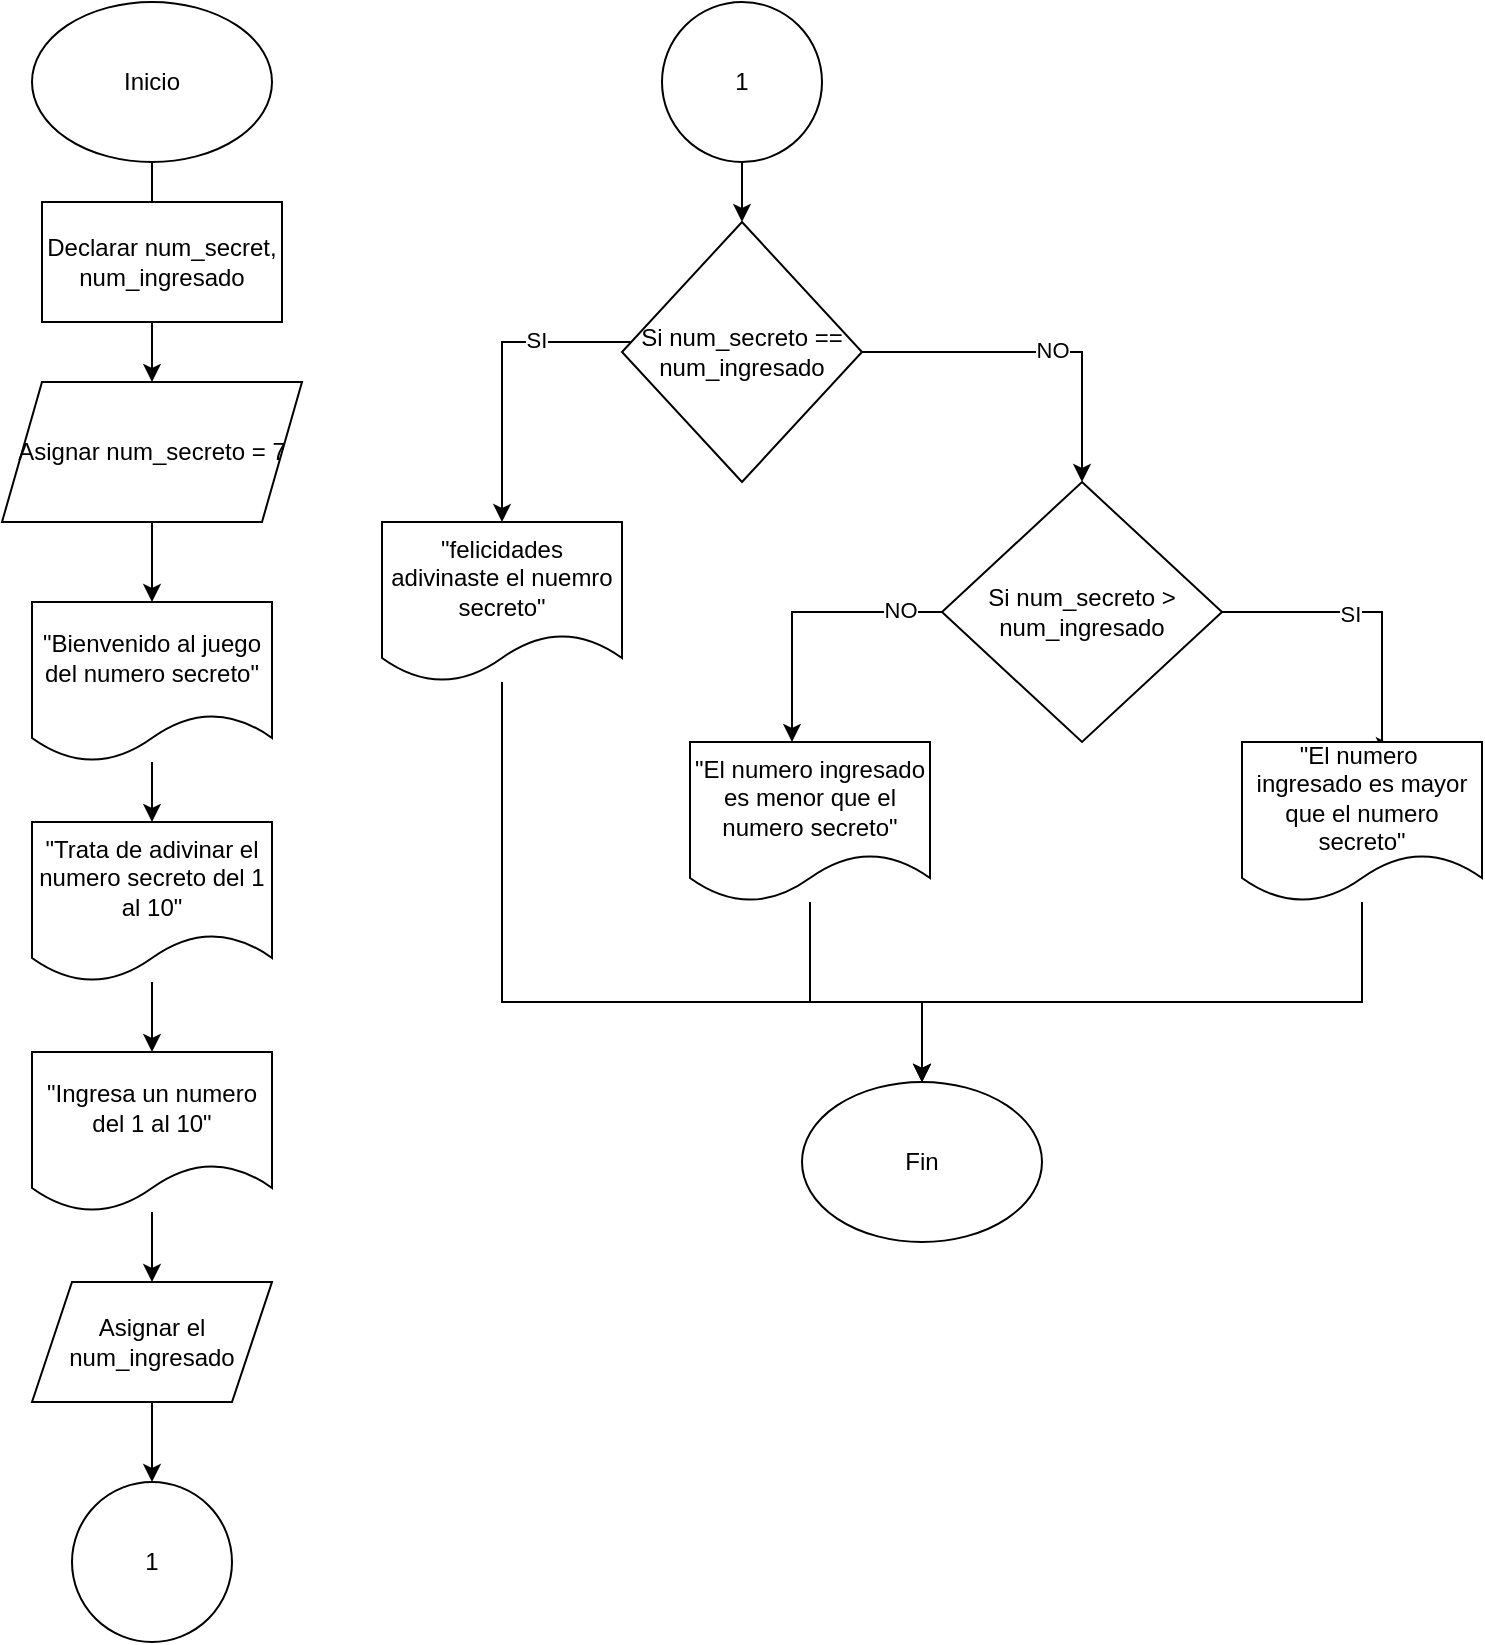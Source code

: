 <mxfile version="20.2.7" type="github">
  <diagram id="Y6V-qRkkfWEcnYsIu3VQ" name="Página-1">
    <mxGraphModel dx="1422" dy="794" grid="1" gridSize="10" guides="1" tooltips="1" connect="1" arrows="1" fold="1" page="1" pageScale="1" pageWidth="827" pageHeight="1169" math="0" shadow="0">
      <root>
        <mxCell id="0" />
        <mxCell id="1" parent="0" />
        <mxCell id="iTkqzDuuhyXPeDko3WbO-4" value="" style="edgeStyle=orthogonalEdgeStyle;rounded=0;orthogonalLoop=1;jettySize=auto;html=1;" parent="1" source="iTkqzDuuhyXPeDko3WbO-1" target="iTkqzDuuhyXPeDko3WbO-3" edge="1">
          <mxGeometry relative="1" as="geometry" />
        </mxCell>
        <mxCell id="iTkqzDuuhyXPeDko3WbO-1" value="Inicio" style="ellipse;whiteSpace=wrap;html=1;" parent="1" vertex="1">
          <mxGeometry x="85" y="20" width="120" height="80" as="geometry" />
        </mxCell>
        <mxCell id="iTkqzDuuhyXPeDko3WbO-2" value="Declarar num_secret, num_ingresado" style="rounded=0;whiteSpace=wrap;html=1;" parent="1" vertex="1">
          <mxGeometry x="90" y="120" width="120" height="60" as="geometry" />
        </mxCell>
        <mxCell id="iTkqzDuuhyXPeDko3WbO-8" value="" style="edgeStyle=orthogonalEdgeStyle;rounded=0;orthogonalLoop=1;jettySize=auto;html=1;" parent="1" source="iTkqzDuuhyXPeDko3WbO-3" target="iTkqzDuuhyXPeDko3WbO-5" edge="1">
          <mxGeometry relative="1" as="geometry" />
        </mxCell>
        <mxCell id="iTkqzDuuhyXPeDko3WbO-3" value="Asignar num_secreto = 7" style="shape=parallelogram;perimeter=parallelogramPerimeter;whiteSpace=wrap;html=1;fixedSize=1;" parent="1" vertex="1">
          <mxGeometry x="70" y="210" width="150" height="70" as="geometry" />
        </mxCell>
        <mxCell id="iTkqzDuuhyXPeDko3WbO-9" value="" style="edgeStyle=orthogonalEdgeStyle;rounded=0;orthogonalLoop=1;jettySize=auto;html=1;" parent="1" source="iTkqzDuuhyXPeDko3WbO-5" target="iTkqzDuuhyXPeDko3WbO-6" edge="1">
          <mxGeometry relative="1" as="geometry" />
        </mxCell>
        <mxCell id="iTkqzDuuhyXPeDko3WbO-5" value="&quot;Bienvenido al juego del numero secreto&quot;" style="shape=document;whiteSpace=wrap;html=1;boundedLbl=1;" parent="1" vertex="1">
          <mxGeometry x="85" y="320" width="120" height="80" as="geometry" />
        </mxCell>
        <mxCell id="iTkqzDuuhyXPeDko3WbO-10" value="" style="edgeStyle=orthogonalEdgeStyle;rounded=0;orthogonalLoop=1;jettySize=auto;html=1;" parent="1" source="iTkqzDuuhyXPeDko3WbO-6" target="iTkqzDuuhyXPeDko3WbO-7" edge="1">
          <mxGeometry relative="1" as="geometry" />
        </mxCell>
        <mxCell id="iTkqzDuuhyXPeDko3WbO-6" value="&quot;Trata de adivinar el numero secreto del 1 al 10&quot;" style="shape=document;whiteSpace=wrap;html=1;boundedLbl=1;" parent="1" vertex="1">
          <mxGeometry x="85" y="430" width="120" height="80" as="geometry" />
        </mxCell>
        <mxCell id="iTkqzDuuhyXPeDko3WbO-12" value="" style="edgeStyle=orthogonalEdgeStyle;rounded=0;orthogonalLoop=1;jettySize=auto;html=1;" parent="1" source="iTkqzDuuhyXPeDko3WbO-7" target="iTkqzDuuhyXPeDko3WbO-11" edge="1">
          <mxGeometry relative="1" as="geometry" />
        </mxCell>
        <mxCell id="iTkqzDuuhyXPeDko3WbO-7" value="&quot;Ingresa un numero del 1 al 10&quot;" style="shape=document;whiteSpace=wrap;html=1;boundedLbl=1;" parent="1" vertex="1">
          <mxGeometry x="85" y="545" width="120" height="80" as="geometry" />
        </mxCell>
        <mxCell id="iTkqzDuuhyXPeDko3WbO-14" value="" style="edgeStyle=orthogonalEdgeStyle;rounded=0;orthogonalLoop=1;jettySize=auto;html=1;" parent="1" source="iTkqzDuuhyXPeDko3WbO-11" target="iTkqzDuuhyXPeDko3WbO-13" edge="1">
          <mxGeometry relative="1" as="geometry" />
        </mxCell>
        <mxCell id="iTkqzDuuhyXPeDko3WbO-11" value="Asignar el num_ingresado" style="shape=parallelogram;perimeter=parallelogramPerimeter;whiteSpace=wrap;html=1;fixedSize=1;" parent="1" vertex="1">
          <mxGeometry x="85" y="660" width="120" height="60" as="geometry" />
        </mxCell>
        <mxCell id="iTkqzDuuhyXPeDko3WbO-13" value="1" style="ellipse;whiteSpace=wrap;html=1;aspect=fixed;" parent="1" vertex="1">
          <mxGeometry x="105" y="760" width="80" height="80" as="geometry" />
        </mxCell>
        <mxCell id="iTkqzDuuhyXPeDko3WbO-17" value="" style="edgeStyle=orthogonalEdgeStyle;rounded=0;orthogonalLoop=1;jettySize=auto;html=1;" parent="1" source="iTkqzDuuhyXPeDko3WbO-15" target="iTkqzDuuhyXPeDko3WbO-16" edge="1">
          <mxGeometry relative="1" as="geometry" />
        </mxCell>
        <mxCell id="iTkqzDuuhyXPeDko3WbO-15" value="1" style="ellipse;whiteSpace=wrap;html=1;aspect=fixed;" parent="1" vertex="1">
          <mxGeometry x="400" y="20" width="80" height="80" as="geometry" />
        </mxCell>
        <mxCell id="iTkqzDuuhyXPeDko3WbO-19" style="edgeStyle=orthogonalEdgeStyle;rounded=0;orthogonalLoop=1;jettySize=auto;html=1;entryX=0.5;entryY=0;entryDx=0;entryDy=0;" parent="1" source="iTkqzDuuhyXPeDko3WbO-16" target="iTkqzDuuhyXPeDko3WbO-18" edge="1">
          <mxGeometry relative="1" as="geometry">
            <Array as="points">
              <mxPoint x="320" y="190" />
            </Array>
          </mxGeometry>
        </mxCell>
        <mxCell id="iTkqzDuuhyXPeDko3WbO-27" value="SI" style="edgeLabel;html=1;align=center;verticalAlign=middle;resizable=0;points=[];" parent="iTkqzDuuhyXPeDko3WbO-19" vertex="1" connectable="0">
          <mxGeometry x="-0.384" y="-1" relative="1" as="geometry">
            <mxPoint as="offset" />
          </mxGeometry>
        </mxCell>
        <mxCell id="iTkqzDuuhyXPeDko3WbO-21" style="edgeStyle=orthogonalEdgeStyle;rounded=0;orthogonalLoop=1;jettySize=auto;html=1;entryX=0.5;entryY=0;entryDx=0;entryDy=0;" parent="1" source="iTkqzDuuhyXPeDko3WbO-16" target="iTkqzDuuhyXPeDko3WbO-20" edge="1">
          <mxGeometry relative="1" as="geometry" />
        </mxCell>
        <mxCell id="iTkqzDuuhyXPeDko3WbO-26" value="NO" style="edgeLabel;html=1;align=center;verticalAlign=middle;resizable=0;points=[];" parent="iTkqzDuuhyXPeDko3WbO-21" vertex="1" connectable="0">
          <mxGeometry x="0.086" y="1" relative="1" as="geometry">
            <mxPoint as="offset" />
          </mxGeometry>
        </mxCell>
        <mxCell id="iTkqzDuuhyXPeDko3WbO-16" value="Si num_secreto == num_ingresado" style="rhombus;whiteSpace=wrap;html=1;" parent="1" vertex="1">
          <mxGeometry x="380" y="130" width="120" height="130" as="geometry" />
        </mxCell>
        <mxCell id="iTkqzDuuhyXPeDko3WbO-31" style="edgeStyle=orthogonalEdgeStyle;rounded=0;orthogonalLoop=1;jettySize=auto;html=1;entryX=0.5;entryY=0;entryDx=0;entryDy=0;" parent="1" source="iTkqzDuuhyXPeDko3WbO-18" target="iTkqzDuuhyXPeDko3WbO-30" edge="1">
          <mxGeometry relative="1" as="geometry">
            <Array as="points">
              <mxPoint x="320" y="520" />
              <mxPoint x="530" y="520" />
            </Array>
          </mxGeometry>
        </mxCell>
        <mxCell id="iTkqzDuuhyXPeDko3WbO-18" value="&quot;felicidades adivinaste el nuemro secreto&quot;" style="shape=document;whiteSpace=wrap;html=1;boundedLbl=1;" parent="1" vertex="1">
          <mxGeometry x="260" y="280" width="120" height="80" as="geometry" />
        </mxCell>
        <mxCell id="iTkqzDuuhyXPeDko3WbO-24" style="edgeStyle=orthogonalEdgeStyle;rounded=0;orthogonalLoop=1;jettySize=auto;html=1;entryX=0.425;entryY=0;entryDx=0;entryDy=0;entryPerimeter=0;" parent="1" source="iTkqzDuuhyXPeDko3WbO-20" target="iTkqzDuuhyXPeDko3WbO-22" edge="1">
          <mxGeometry relative="1" as="geometry" />
        </mxCell>
        <mxCell id="iTkqzDuuhyXPeDko3WbO-28" value="NO" style="edgeLabel;html=1;align=center;verticalAlign=middle;resizable=0;points=[];" parent="iTkqzDuuhyXPeDko3WbO-24" vertex="1" connectable="0">
          <mxGeometry x="-0.7" y="-1" relative="1" as="geometry">
            <mxPoint as="offset" />
          </mxGeometry>
        </mxCell>
        <mxCell id="iTkqzDuuhyXPeDko3WbO-25" style="edgeStyle=orthogonalEdgeStyle;rounded=0;orthogonalLoop=1;jettySize=auto;html=1;entryX=0.633;entryY=0.025;entryDx=0;entryDy=0;entryPerimeter=0;" parent="1" source="iTkqzDuuhyXPeDko3WbO-20" target="iTkqzDuuhyXPeDko3WbO-23" edge="1">
          <mxGeometry relative="1" as="geometry">
            <Array as="points">
              <mxPoint x="760" y="325" />
              <mxPoint x="760" y="392" />
            </Array>
          </mxGeometry>
        </mxCell>
        <mxCell id="iTkqzDuuhyXPeDko3WbO-29" value="SI" style="edgeLabel;html=1;align=center;verticalAlign=middle;resizable=0;points=[];" parent="iTkqzDuuhyXPeDko3WbO-25" vertex="1" connectable="0">
          <mxGeometry x="-0.163" y="-1" relative="1" as="geometry">
            <mxPoint as="offset" />
          </mxGeometry>
        </mxCell>
        <mxCell id="iTkqzDuuhyXPeDko3WbO-20" value="Si num_secreto &amp;gt; num_ingresado" style="rhombus;whiteSpace=wrap;html=1;" parent="1" vertex="1">
          <mxGeometry x="540" y="260" width="140" height="130" as="geometry" />
        </mxCell>
        <mxCell id="iTkqzDuuhyXPeDko3WbO-35" style="edgeStyle=orthogonalEdgeStyle;rounded=0;orthogonalLoop=1;jettySize=auto;html=1;entryX=0.5;entryY=0;entryDx=0;entryDy=0;" parent="1" source="iTkqzDuuhyXPeDko3WbO-22" target="iTkqzDuuhyXPeDko3WbO-30" edge="1">
          <mxGeometry relative="1" as="geometry">
            <Array as="points">
              <mxPoint x="474" y="520" />
              <mxPoint x="530" y="520" />
            </Array>
          </mxGeometry>
        </mxCell>
        <mxCell id="iTkqzDuuhyXPeDko3WbO-22" value="&quot;El numero ingresado es menor que el numero secreto&quot;" style="shape=document;whiteSpace=wrap;html=1;boundedLbl=1;" parent="1" vertex="1">
          <mxGeometry x="414" y="390" width="120" height="80" as="geometry" />
        </mxCell>
        <mxCell id="iTkqzDuuhyXPeDko3WbO-34" style="edgeStyle=orthogonalEdgeStyle;rounded=0;orthogonalLoop=1;jettySize=auto;html=1;entryX=0.5;entryY=0;entryDx=0;entryDy=0;" parent="1" source="iTkqzDuuhyXPeDko3WbO-23" target="iTkqzDuuhyXPeDko3WbO-30" edge="1">
          <mxGeometry relative="1" as="geometry">
            <Array as="points">
              <mxPoint x="750" y="520" />
              <mxPoint x="530" y="520" />
            </Array>
          </mxGeometry>
        </mxCell>
        <mxCell id="iTkqzDuuhyXPeDko3WbO-23" value="&quot;El numero&amp;nbsp; ingresado es mayor que el numero secreto&quot;" style="shape=document;whiteSpace=wrap;html=1;boundedLbl=1;" parent="1" vertex="1">
          <mxGeometry x="690" y="390" width="120" height="80" as="geometry" />
        </mxCell>
        <mxCell id="iTkqzDuuhyXPeDko3WbO-30" value="Fin" style="ellipse;whiteSpace=wrap;html=1;" parent="1" vertex="1">
          <mxGeometry x="470" y="560" width="120" height="80" as="geometry" />
        </mxCell>
      </root>
    </mxGraphModel>
  </diagram>
</mxfile>
